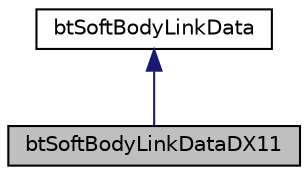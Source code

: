digraph "btSoftBodyLinkDataDX11"
{
  edge [fontname="Helvetica",fontsize="10",labelfontname="Helvetica",labelfontsize="10"];
  node [fontname="Helvetica",fontsize="10",shape=record];
  Node1 [label="btSoftBodyLinkDataDX11",height=0.2,width=0.4,color="black", fillcolor="grey75", style="filled", fontcolor="black"];
  Node2 -> Node1 [dir="back",color="midnightblue",fontsize="10",style="solid",fontname="Helvetica"];
  Node2 [label="btSoftBodyLinkData",height=0.2,width=0.4,color="black", fillcolor="white", style="filled",URL="$classbt_soft_body_link_data.html"];
}
